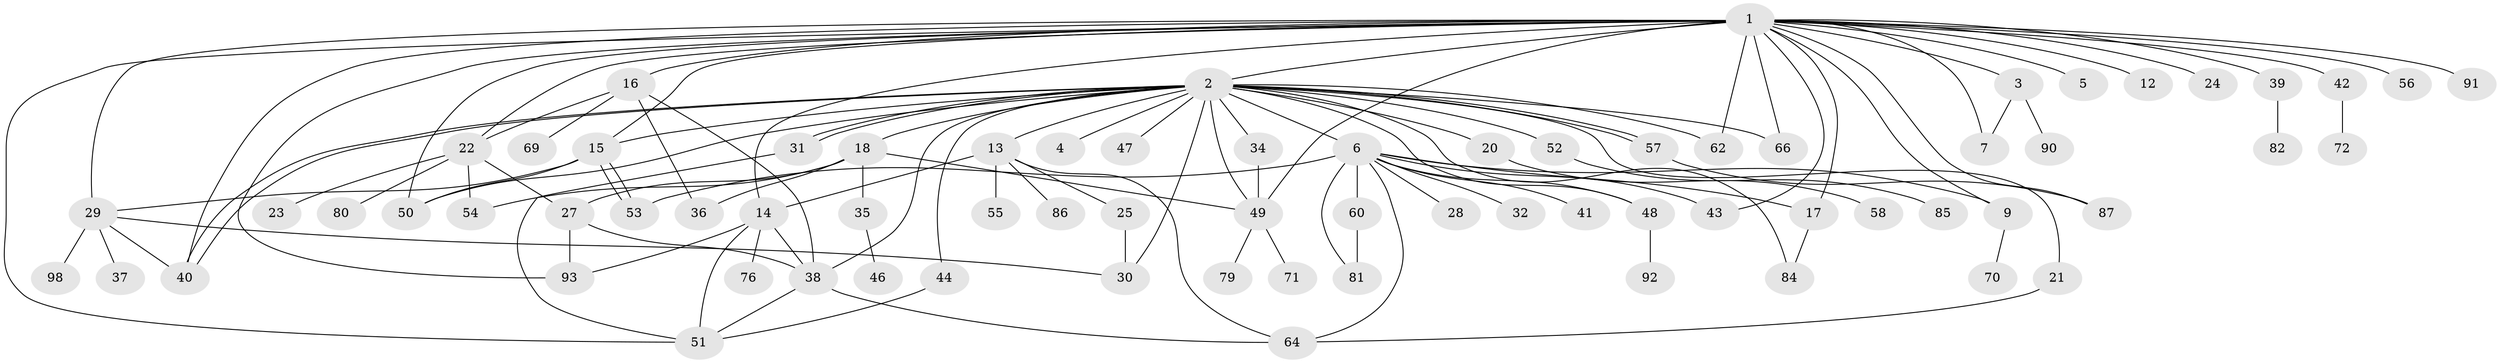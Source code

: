 // Generated by graph-tools (version 1.1) at 2025/52/02/27/25 19:52:00]
// undirected, 73 vertices, 115 edges
graph export_dot {
graph [start="1"]
  node [color=gray90,style=filled];
  1 [super="+11"];
  2 [super="+63"];
  3 [super="+8"];
  4;
  5;
  6 [super="+10"];
  7;
  9;
  12;
  13 [super="+26"];
  14 [super="+75"];
  15 [super="+97"];
  16 [super="+45"];
  17 [super="+33"];
  18 [super="+19"];
  20;
  21;
  22 [super="+68"];
  23;
  24;
  25;
  27 [super="+59"];
  28;
  29 [super="+83"];
  30;
  31;
  32;
  34;
  35;
  36;
  37;
  38 [super="+73"];
  39 [super="+61"];
  40;
  41;
  42;
  43;
  44;
  46;
  47;
  48;
  49 [super="+94"];
  50 [super="+96"];
  51 [super="+74"];
  52 [super="+78"];
  53;
  54;
  55;
  56;
  57 [super="+88"];
  58;
  60 [super="+67"];
  62 [super="+65"];
  64 [super="+77"];
  66;
  69;
  70;
  71;
  72;
  76;
  79;
  80;
  81 [super="+95"];
  82;
  84;
  85;
  86;
  87 [super="+89"];
  90;
  91;
  92;
  93;
  98;
  1 -- 2;
  1 -- 3;
  1 -- 5;
  1 -- 7;
  1 -- 9;
  1 -- 15;
  1 -- 16;
  1 -- 22 [weight=2];
  1 -- 29;
  1 -- 39;
  1 -- 42;
  1 -- 51;
  1 -- 62;
  1 -- 87;
  1 -- 91;
  1 -- 66;
  1 -- 40;
  1 -- 43;
  1 -- 12;
  1 -- 17;
  1 -- 49 [weight=2];
  1 -- 24;
  1 -- 56;
  1 -- 93;
  1 -- 14;
  1 -- 50;
  2 -- 4;
  2 -- 6 [weight=2];
  2 -- 13;
  2 -- 18;
  2 -- 20;
  2 -- 21;
  2 -- 30;
  2 -- 31;
  2 -- 31;
  2 -- 34;
  2 -- 40;
  2 -- 40;
  2 -- 44;
  2 -- 47;
  2 -- 48;
  2 -- 50;
  2 -- 52;
  2 -- 57;
  2 -- 57;
  2 -- 62;
  2 -- 66;
  2 -- 84;
  2 -- 15;
  2 -- 49;
  2 -- 38;
  3 -- 7;
  3 -- 90;
  6 -- 9;
  6 -- 28;
  6 -- 43 [weight=2];
  6 -- 48;
  6 -- 53;
  6 -- 64;
  6 -- 81;
  6 -- 32;
  6 -- 41;
  6 -- 60;
  6 -- 17;
  9 -- 70;
  13 -- 14;
  13 -- 25;
  13 -- 55;
  13 -- 64;
  13 -- 86;
  14 -- 76;
  14 -- 93;
  14 -- 51;
  14 -- 38;
  15 -- 53;
  15 -- 53;
  15 -- 29;
  15 -- 50;
  16 -- 22;
  16 -- 36;
  16 -- 38;
  16 -- 69;
  17 -- 84;
  18 -- 49;
  18 -- 35;
  18 -- 36;
  18 -- 54;
  18 -- 27;
  20 -- 58;
  21 -- 64;
  22 -- 23;
  22 -- 27;
  22 -- 54;
  22 -- 80;
  25 -- 30;
  27 -- 93;
  27 -- 38;
  29 -- 37;
  29 -- 98;
  29 -- 40;
  29 -- 30;
  31 -- 51;
  34 -- 49;
  35 -- 46;
  38 -- 51;
  38 -- 64;
  39 -- 82;
  42 -- 72;
  44 -- 51;
  48 -- 92;
  49 -- 71;
  49 -- 79;
  52 -- 85;
  57 -- 87;
  60 -- 81;
}
